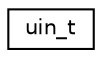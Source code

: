 digraph "Graphical Class Hierarchy"
{
  edge [fontname="Helvetica",fontsize="10",labelfontname="Helvetica",labelfontsize="10"];
  node [fontname="Helvetica",fontsize="10",shape=record];
  rankdir="LR";
  Node0 [label="uin_t",height=0.2,width=0.4,color="black", fillcolor="white", style="filled",URL="$structuin__t.html"];
}
